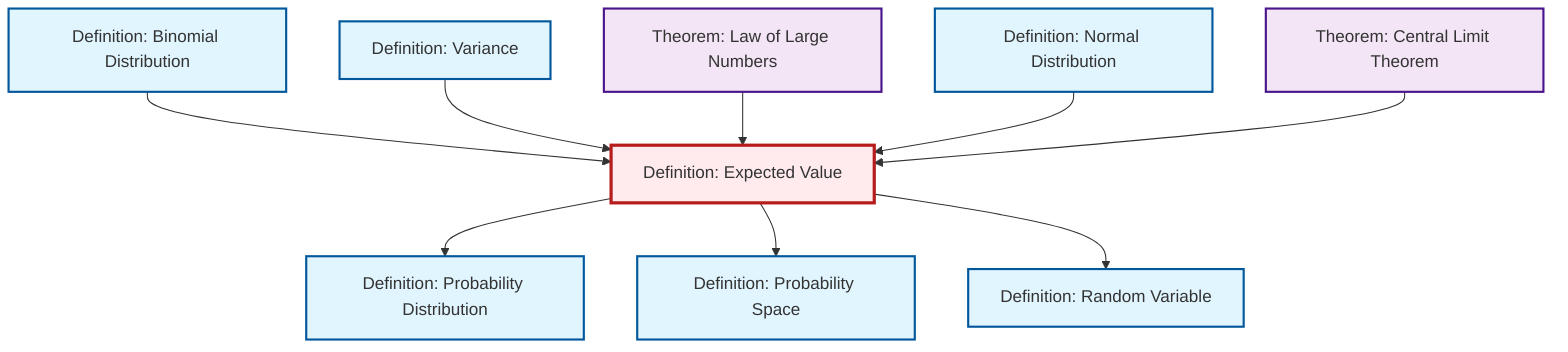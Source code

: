 graph TD
    classDef definition fill:#e1f5fe,stroke:#01579b,stroke-width:2px
    classDef theorem fill:#f3e5f5,stroke:#4a148c,stroke-width:2px
    classDef axiom fill:#fff3e0,stroke:#e65100,stroke-width:2px
    classDef example fill:#e8f5e9,stroke:#1b5e20,stroke-width:2px
    classDef current fill:#ffebee,stroke:#b71c1c,stroke-width:3px
    def-normal-distribution["Definition: Normal Distribution"]:::definition
    def-binomial-distribution["Definition: Binomial Distribution"]:::definition
    thm-central-limit["Theorem: Central Limit Theorem"]:::theorem
    thm-law-of-large-numbers["Theorem: Law of Large Numbers"]:::theorem
    def-probability-distribution["Definition: Probability Distribution"]:::definition
    def-random-variable["Definition: Random Variable"]:::definition
    def-variance["Definition: Variance"]:::definition
    def-probability-space["Definition: Probability Space"]:::definition
    def-expectation["Definition: Expected Value"]:::definition
    def-binomial-distribution --> def-expectation
    def-variance --> def-expectation
    thm-law-of-large-numbers --> def-expectation
    def-normal-distribution --> def-expectation
    def-expectation --> def-probability-distribution
    thm-central-limit --> def-expectation
    def-expectation --> def-probability-space
    def-expectation --> def-random-variable
    class def-expectation current